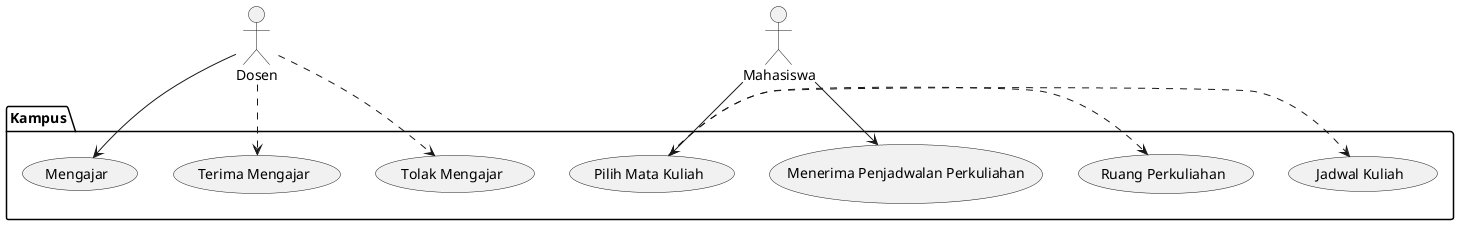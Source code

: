 @startuml pert2

actor Mahasiswa as mhs
actor Dosen as dsn

package Kampus {
    usecase "Pilih Mata Kuliah" as U1
    usecase "Ruang Perkuliahan" as U2
    usecase "Menerima Penjadwalan Perkuliahan" as U3
    usecase "Jadwal Kuliah" as U4
    usecase "Mengajar" as U5
    usecase "Tolak Mengajar" as U6
    usecase "Terima Mengajar" as U7
}

mhs --> U3
mhs --> U1
dsn --> U5
U1 .> U2
U1 .> U4
dsn .> U6
dsn .> U7

@enduml